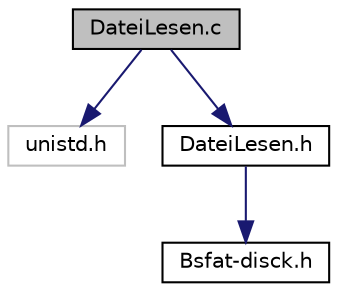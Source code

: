 digraph "DateiLesen.c"
{
 // LATEX_PDF_SIZE
  edge [fontname="Helvetica",fontsize="10",labelfontname="Helvetica",labelfontsize="10"];
  node [fontname="Helvetica",fontsize="10",shape=record];
  Node1 [label="DateiLesen.c",height=0.2,width=0.4,color="black", fillcolor="grey75", style="filled", fontcolor="black",tooltip=" "];
  Node1 -> Node2 [color="midnightblue",fontsize="10",style="solid"];
  Node2 [label="unistd.h",height=0.2,width=0.4,color="grey75", fillcolor="white", style="filled",tooltip=" "];
  Node1 -> Node3 [color="midnightblue",fontsize="10",style="solid"];
  Node3 [label="DateiLesen.h",height=0.2,width=0.4,color="black", fillcolor="white", style="filled",URL="$_datei_lesen_8h.html",tooltip=" "];
  Node3 -> Node4 [color="midnightblue",fontsize="10",style="solid"];
  Node4 [label="Bsfat-disck.h",height=0.2,width=0.4,color="black", fillcolor="white", style="filled",URL="$_bsfat-disck_8h.html",tooltip=" "];
}
